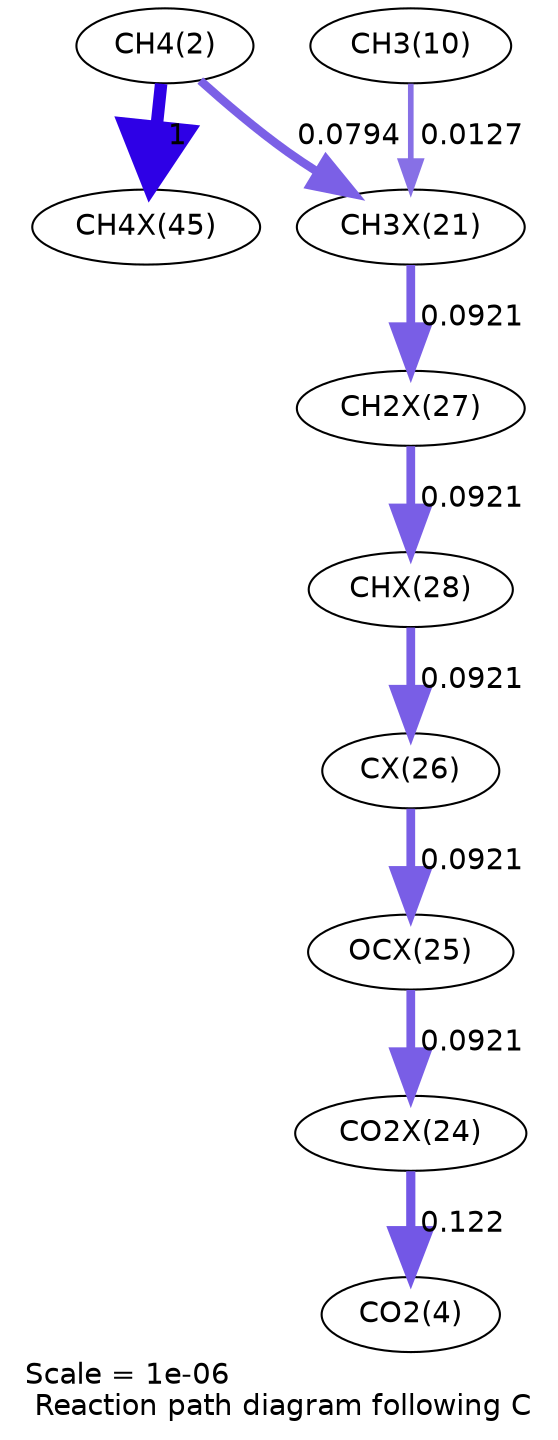 digraph reaction_paths {
center=1;
s4 -> s47[fontname="Helvetica", penwidth=6, arrowsize=3, color="0.7, 1.5, 0.9"
, label=" 1"];
s4 -> s39[fontname="Helvetica", penwidth=4.09, arrowsize=2.04, color="0.7, 0.579, 0.9"
, label=" 0.0794"];
s12 -> s39[fontname="Helvetica", penwidth=2.71, arrowsize=1.35, color="0.7, 0.513, 0.9"
, label=" 0.0127"];
s39 -> s45[fontname="Helvetica", penwidth=4.2, arrowsize=2.1, color="0.7, 0.592, 0.9"
, label=" 0.0921"];
s45 -> s46[fontname="Helvetica", penwidth=4.2, arrowsize=2.1, color="0.7, 0.592, 0.9"
, label=" 0.0921"];
s46 -> s44[fontname="Helvetica", penwidth=4.2, arrowsize=2.1, color="0.7, 0.592, 0.9"
, label=" 0.0921"];
s44 -> s43[fontname="Helvetica", penwidth=4.2, arrowsize=2.1, color="0.7, 0.592, 0.9"
, label=" 0.0921"];
s43 -> s42[fontname="Helvetica", penwidth=4.2, arrowsize=2.1, color="0.7, 0.592, 0.9"
, label=" 0.0921"];
s42 -> s6[fontname="Helvetica", penwidth=4.41, arrowsize=2.21, color="0.7, 0.622, 0.9"
, label=" 0.122"];
s4 [ fontname="Helvetica", label="CH4(2)"];
s6 [ fontname="Helvetica", label="CO2(4)"];
s12 [ fontname="Helvetica", label="CH3(10)"];
s39 [ fontname="Helvetica", label="CH3X(21)"];
s42 [ fontname="Helvetica", label="CO2X(24)"];
s43 [ fontname="Helvetica", label="OCX(25)"];
s44 [ fontname="Helvetica", label="CX(26)"];
s45 [ fontname="Helvetica", label="CH2X(27)"];
s46 [ fontname="Helvetica", label="CHX(28)"];
s47 [ fontname="Helvetica", label="CH4X(45)"];
 label = "Scale = 1e-06\l Reaction path diagram following C";
 fontname = "Helvetica";
}
